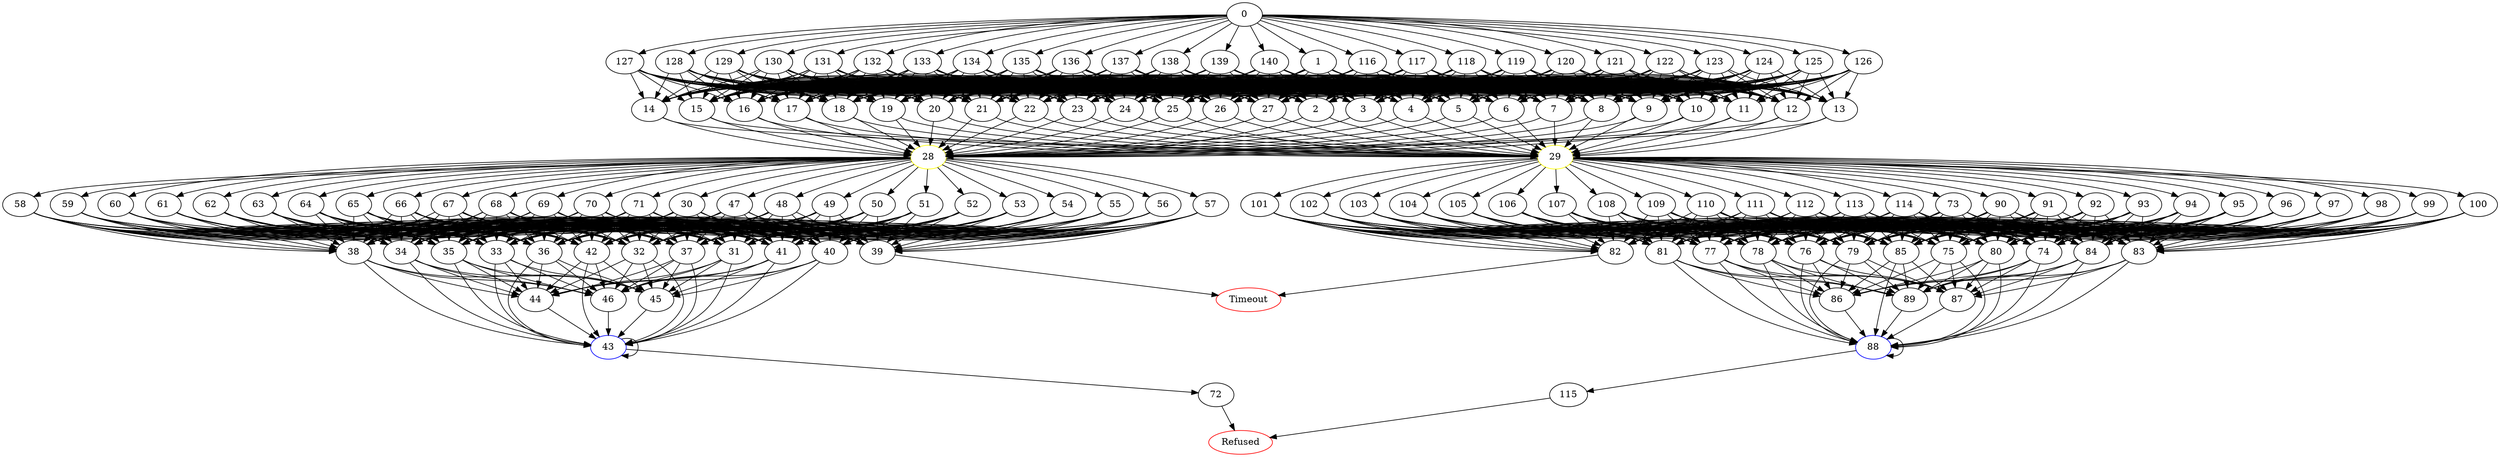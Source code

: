 digraph G {
	0 -> 1;
	0 -> 116;
	0 -> 117;
	0 -> 118;
	0 -> 119;
	0 -> 120;
	0 -> 121;
	0 -> 122;
	0 -> 123;
	0 -> 124;
	0 -> 125;
	0 -> 126;
	0 -> 127;
	0 -> 128;
	0 -> 129;
	0 -> 130;
	0 -> 131;
	0 -> 132;
	0 -> 133;
	0 -> 134;
	0 -> 135;
	0 -> 136;
	0 -> 137;
	0 -> 138;
	0 -> 139;
	0 -> 140;
	1 -> 2;
	1 -> 3;
	1 -> 4;
	1 -> 5;
	1 -> 6;
	1 -> 7;
	1 -> 8;
	1 -> 9;
	1 -> 10;
	1 -> 11;
	1 -> 12;
	1 -> 13;
	1 -> 14;
	1 -> 15;
	1 -> 16;
	1 -> 17;
	1 -> 18;
	1 -> 19;
	1 -> 20;
	1 -> 21;
	1 -> 22;
	1 -> 23;
	1 -> 24;
	1 -> 25;
	1 -> 26;
	1 -> 27;
	2 -> "28";
28 [color=yellow];
	2 -> "29";
29 [color=yellow];
	3 -> "28";
28 [color=yellow];
	3 -> "29";
29 [color=yellow];
	4 -> "28";
28 [color=yellow];
	4 -> "29";
29 [color=yellow];
	5 -> "28";
28 [color=yellow];
	5 -> "29";
29 [color=yellow];
	6 -> "28";
28 [color=yellow];
	6 -> "29";
29 [color=yellow];
	7 -> "28";
28 [color=yellow];
	7 -> "29";
29 [color=yellow];
	8 -> "28";
28 [color=yellow];
	8 -> "29";
29 [color=yellow];
	9 -> "28";
28 [color=yellow];
	9 -> "29";
29 [color=yellow];
	10 -> "28";
28 [color=yellow];
	10 -> "29";
29 [color=yellow];
	11 -> "28";
28 [color=yellow];
	11 -> "29";
29 [color=yellow];
	12 -> "28";
28 [color=yellow];
	12 -> "29";
29 [color=yellow];
	13 -> "28";
28 [color=yellow];
	13 -> "29";
29 [color=yellow];
	14 -> "28";
28 [color=yellow];
	14 -> "29";
29 [color=yellow];
	15 -> "28";
28 [color=yellow];
	15 -> "29";
29 [color=yellow];
	16 -> "28";
28 [color=yellow];
	16 -> "29";
29 [color=yellow];
	17 -> "28";
28 [color=yellow];
	17 -> "29";
29 [color=yellow];
	18 -> "28";
28 [color=yellow];
	18 -> "29";
29 [color=yellow];
	19 -> "28";
28 [color=yellow];
	19 -> "29";
29 [color=yellow];
	20 -> "28";
28 [color=yellow];
	20 -> "29";
29 [color=yellow];
	21 -> "28";
28 [color=yellow];
	21 -> "29";
29 [color=yellow];
	22 -> "28";
28 [color=yellow];
	22 -> "29";
29 [color=yellow];
	23 -> "28";
28 [color=yellow];
	23 -> "29";
29 [color=yellow];
	24 -> "28";
28 [color=yellow];
	24 -> "29";
29 [color=yellow];
	25 -> "28";
28 [color=yellow];
	25 -> "29";
29 [color=yellow];
	26 -> "28";
28 [color=yellow];
	26 -> "29";
29 [color=yellow];
	27 -> "28";
28 [color=yellow];
	27 -> "29";
29 [color=yellow];
	28 -> 30;
	28 -> 47;
	28 -> 48;
	28 -> 49;
	28 -> 50;
	28 -> 51;
	28 -> 52;
	28 -> 53;
	28 -> 54;
	28 -> 55;
	28 -> 56;
	28 -> 57;
	28 -> 58;
	28 -> 59;
	28 -> 60;
	28 -> 61;
	28 -> 62;
	28 -> 63;
	28 -> 64;
	28 -> 65;
	28 -> 66;
	28 -> 67;
	28 -> 68;
	28 -> 69;
	28 -> 70;
	28 -> 71;
	29 -> 73;
	29 -> 90;
	29 -> 91;
	29 -> 92;
	29 -> 93;
	29 -> 94;
	29 -> 95;
	29 -> 96;
	29 -> 97;
	29 -> 98;
	29 -> 99;
	29 -> 100;
	29 -> 101;
	29 -> 102;
	29 -> 103;
	29 -> 104;
	29 -> 105;
	29 -> 106;
	29 -> 107;
	29 -> 108;
	29 -> 109;
	29 -> 110;
	29 -> 111;
	29 -> 112;
	29 -> 113;
	29 -> 114;
	30 -> 31;
	30 -> 32;
	30 -> 33;
	30 -> 34;
	30 -> 35;
	30 -> 36;
	30 -> 37;
	30 -> 38;
	30 -> 39;
	30 -> 40;
	30 -> 41;
	30 -> 42;
	31 -> "43";
43 [color=blue];
	31 -> 44;
	31 -> 45;
	31 -> 46;
	32 -> "43";
43 [color=blue];
	32 -> 44;
	32 -> 45;
	32 -> 46;
	33 -> "43";
43 [color=blue];
	33 -> 44;
	33 -> 45;
	33 -> 46;
	34 -> "43";
43 [color=blue];
	34 -> 44;
	34 -> 45;
	34 -> 46;
	35 -> "43";
43 [color=blue];
	35 -> 44;
	35 -> 45;
	35 -> 46;
	36 -> "43";
43 [color=blue];
	36 -> 44;
	36 -> 45;
	36 -> 46;
	37 -> "43";
43 [color=blue];
	37 -> 44;
	37 -> 45;
	37 -> 46;
	38 -> "43";
43 [color=blue];
	38 -> 44;
	38 -> 45;
	38 -> 46;
	39 -> "Timeout";
Timeout [color=red];
	40 -> "43";
43 [color=blue];
	40 -> 44;
	40 -> 45;
	40 -> 46;
	41 -> "43";
43 [color=blue];
	41 -> 44;
	41 -> 45;
	41 -> 46;
	42 -> "43";
43 [color=blue];
	42 -> 44;
	42 -> 45;
	42 -> 46;
	43 -> "43";
43 [color=blue];
	43 -> 72;
	44 -> "43";
43 [color=blue];
	45 -> "43";
43 [color=blue];
	46 -> "43";
43 [color=blue];
	47 -> 31;
	47 -> 32;
	47 -> 33;
	47 -> 34;
	47 -> 35;
	47 -> 36;
	47 -> 37;
	47 -> 38;
	47 -> 39;
	47 -> 40;
	47 -> 41;
	47 -> 42;
	48 -> 31;
	48 -> 32;
	48 -> 33;
	48 -> 34;
	48 -> 35;
	48 -> 36;
	48 -> 37;
	48 -> 38;
	48 -> 39;
	48 -> 40;
	48 -> 41;
	48 -> 42;
	49 -> 31;
	49 -> 32;
	49 -> 33;
	49 -> 34;
	49 -> 35;
	49 -> 36;
	49 -> 37;
	49 -> 38;
	49 -> 39;
	49 -> 40;
	49 -> 41;
	49 -> 42;
	50 -> 31;
	50 -> 32;
	50 -> 33;
	50 -> 34;
	50 -> 35;
	50 -> 36;
	50 -> 37;
	50 -> 38;
	50 -> 39;
	50 -> 40;
	50 -> 41;
	50 -> 42;
	51 -> 31;
	51 -> 32;
	51 -> 33;
	51 -> 34;
	51 -> 35;
	51 -> 36;
	51 -> 37;
	51 -> 38;
	51 -> 39;
	51 -> 40;
	51 -> 41;
	51 -> 42;
	52 -> 31;
	52 -> 32;
	52 -> 33;
	52 -> 34;
	52 -> 35;
	52 -> 36;
	52 -> 37;
	52 -> 38;
	52 -> 39;
	52 -> 40;
	52 -> 41;
	52 -> 42;
	53 -> 31;
	53 -> 32;
	53 -> 33;
	53 -> 34;
	53 -> 35;
	53 -> 36;
	53 -> 37;
	53 -> 38;
	53 -> 39;
	53 -> 40;
	53 -> 41;
	53 -> 42;
	54 -> 31;
	54 -> 32;
	54 -> 33;
	54 -> 34;
	54 -> 35;
	54 -> 36;
	54 -> 37;
	54 -> 38;
	54 -> 39;
	54 -> 40;
	54 -> 41;
	54 -> 42;
	55 -> 31;
	55 -> 32;
	55 -> 33;
	55 -> 34;
	55 -> 35;
	55 -> 36;
	55 -> 37;
	55 -> 38;
	55 -> 39;
	55 -> 40;
	55 -> 41;
	55 -> 42;
	56 -> 31;
	56 -> 32;
	56 -> 33;
	56 -> 34;
	56 -> 35;
	56 -> 36;
	56 -> 37;
	56 -> 38;
	56 -> 39;
	56 -> 40;
	56 -> 41;
	56 -> 42;
	57 -> 31;
	57 -> 32;
	57 -> 33;
	57 -> 34;
	57 -> 35;
	57 -> 36;
	57 -> 37;
	57 -> 38;
	57 -> 39;
	57 -> 40;
	57 -> 41;
	57 -> 42;
	58 -> 31;
	58 -> 32;
	58 -> 33;
	58 -> 34;
	58 -> 35;
	58 -> 36;
	58 -> 37;
	58 -> 38;
	58 -> 39;
	58 -> 40;
	58 -> 41;
	58 -> 42;
	59 -> 31;
	59 -> 32;
	59 -> 33;
	59 -> 34;
	59 -> 35;
	59 -> 36;
	59 -> 37;
	59 -> 38;
	59 -> 39;
	59 -> 40;
	59 -> 41;
	59 -> 42;
	60 -> 31;
	60 -> 32;
	60 -> 33;
	60 -> 34;
	60 -> 35;
	60 -> 36;
	60 -> 37;
	60 -> 38;
	60 -> 39;
	60 -> 40;
	60 -> 41;
	60 -> 42;
	61 -> 31;
	61 -> 32;
	61 -> 33;
	61 -> 34;
	61 -> 35;
	61 -> 36;
	61 -> 37;
	61 -> 38;
	61 -> 39;
	61 -> 40;
	61 -> 41;
	61 -> 42;
	62 -> 31;
	62 -> 32;
	62 -> 33;
	62 -> 34;
	62 -> 35;
	62 -> 36;
	62 -> 37;
	62 -> 38;
	62 -> 39;
	62 -> 40;
	62 -> 41;
	62 -> 42;
	63 -> 31;
	63 -> 32;
	63 -> 33;
	63 -> 34;
	63 -> 35;
	63 -> 36;
	63 -> 37;
	63 -> 38;
	63 -> 39;
	63 -> 40;
	63 -> 41;
	63 -> 42;
	64 -> 31;
	64 -> 32;
	64 -> 33;
	64 -> 34;
	64 -> 35;
	64 -> 36;
	64 -> 37;
	64 -> 38;
	64 -> 39;
	64 -> 40;
	64 -> 41;
	64 -> 42;
	65 -> 31;
	65 -> 32;
	65 -> 33;
	65 -> 34;
	65 -> 35;
	65 -> 36;
	65 -> 37;
	65 -> 38;
	65 -> 39;
	65 -> 40;
	65 -> 41;
	65 -> 42;
	66 -> 31;
	66 -> 32;
	66 -> 33;
	66 -> 34;
	66 -> 35;
	66 -> 36;
	66 -> 37;
	66 -> 38;
	66 -> 39;
	66 -> 40;
	66 -> 41;
	66 -> 42;
	67 -> 31;
	67 -> 32;
	67 -> 33;
	67 -> 34;
	67 -> 35;
	67 -> 36;
	67 -> 37;
	67 -> 38;
	67 -> 39;
	67 -> 40;
	67 -> 41;
	67 -> 42;
	68 -> 31;
	68 -> 32;
	68 -> 33;
	68 -> 34;
	68 -> 35;
	68 -> 36;
	68 -> 37;
	68 -> 38;
	68 -> 39;
	68 -> 40;
	68 -> 41;
	68 -> 42;
	69 -> 31;
	69 -> 32;
	69 -> 33;
	69 -> 34;
	69 -> 35;
	69 -> 36;
	69 -> 37;
	69 -> 38;
	69 -> 39;
	69 -> 40;
	69 -> 41;
	69 -> 42;
	70 -> 31;
	70 -> 32;
	70 -> 33;
	70 -> 34;
	70 -> 35;
	70 -> 36;
	70 -> 37;
	70 -> 38;
	70 -> 39;
	70 -> 40;
	70 -> 41;
	70 -> 42;
	71 -> 31;
	71 -> 32;
	71 -> 33;
	71 -> 34;
	71 -> 35;
	71 -> 36;
	71 -> 37;
	71 -> 38;
	71 -> 39;
	71 -> 40;
	71 -> 41;
	71 -> 42;
	72 -> "Refused";
Refused [color=red];
	73 -> 74;
	73 -> 75;
	73 -> 76;
	73 -> 77;
	73 -> 78;
	73 -> 79;
	73 -> 80;
	73 -> 81;
	73 -> 82;
	73 -> 83;
	73 -> 84;
	73 -> 85;
	74 -> 86;
	74 -> 87;
	74 -> "88";
88 [color=blue];
	74 -> 89;
	75 -> 86;
	75 -> 87;
	75 -> "88";
88 [color=blue];
	75 -> 89;
	76 -> 86;
	76 -> 87;
	76 -> "88";
88 [color=blue];
	76 -> 89;
	77 -> 86;
	77 -> 87;
	77 -> "88";
88 [color=blue];
	77 -> 89;
	78 -> 86;
	78 -> 87;
	78 -> "88";
88 [color=blue];
	78 -> 89;
	79 -> 86;
	79 -> 87;
	79 -> "88";
88 [color=blue];
	79 -> 89;
	80 -> 86;
	80 -> 87;
	80 -> "88";
88 [color=blue];
	80 -> 89;
	81 -> 86;
	81 -> 87;
	81 -> "88";
88 [color=blue];
	81 -> 89;
	82 -> "Timeout";
Timeout [color=red];
	83 -> 86;
	83 -> 87;
	83 -> "88";
88 [color=blue];
	83 -> 89;
	84 -> 86;
	84 -> 87;
	84 -> "88";
88 [color=blue];
	84 -> 89;
	85 -> 86;
	85 -> 87;
	85 -> "88";
88 [color=blue];
	85 -> 89;
	86 -> "88";
88 [color=blue];
	87 -> "88";
88 [color=blue];
	88 -> "88";
88 [color=blue];
	88 -> 115;
	89 -> "88";
88 [color=blue];
	90 -> 74;
	90 -> 75;
	90 -> 76;
	90 -> 77;
	90 -> 78;
	90 -> 79;
	90 -> 80;
	90 -> 81;
	90 -> 82;
	90 -> 83;
	90 -> 84;
	90 -> 85;
	91 -> 74;
	91 -> 75;
	91 -> 76;
	91 -> 77;
	91 -> 78;
	91 -> 79;
	91 -> 80;
	91 -> 81;
	91 -> 82;
	91 -> 83;
	91 -> 84;
	91 -> 85;
	92 -> 74;
	92 -> 75;
	92 -> 76;
	92 -> 77;
	92 -> 78;
	92 -> 79;
	92 -> 80;
	92 -> 81;
	92 -> 82;
	92 -> 83;
	92 -> 84;
	92 -> 85;
	93 -> 74;
	93 -> 75;
	93 -> 76;
	93 -> 77;
	93 -> 78;
	93 -> 79;
	93 -> 80;
	93 -> 81;
	93 -> 82;
	93 -> 83;
	93 -> 84;
	93 -> 85;
	94 -> 74;
	94 -> 75;
	94 -> 76;
	94 -> 77;
	94 -> 78;
	94 -> 79;
	94 -> 80;
	94 -> 81;
	94 -> 82;
	94 -> 83;
	94 -> 84;
	94 -> 85;
	95 -> 74;
	95 -> 75;
	95 -> 76;
	95 -> 77;
	95 -> 78;
	95 -> 79;
	95 -> 80;
	95 -> 81;
	95 -> 82;
	95 -> 83;
	95 -> 84;
	95 -> 85;
	96 -> 74;
	96 -> 75;
	96 -> 76;
	96 -> 77;
	96 -> 78;
	96 -> 79;
	96 -> 80;
	96 -> 81;
	96 -> 82;
	96 -> 83;
	96 -> 84;
	96 -> 85;
	97 -> 74;
	97 -> 75;
	97 -> 76;
	97 -> 77;
	97 -> 78;
	97 -> 79;
	97 -> 80;
	97 -> 81;
	97 -> 82;
	97 -> 83;
	97 -> 84;
	97 -> 85;
	98 -> 74;
	98 -> 75;
	98 -> 76;
	98 -> 77;
	98 -> 78;
	98 -> 79;
	98 -> 80;
	98 -> 81;
	98 -> 82;
	98 -> 83;
	98 -> 84;
	98 -> 85;
	99 -> 74;
	99 -> 75;
	99 -> 76;
	99 -> 77;
	99 -> 78;
	99 -> 79;
	99 -> 80;
	99 -> 81;
	99 -> 82;
	99 -> 83;
	99 -> 84;
	99 -> 85;
	100 -> 74;
	100 -> 75;
	100 -> 76;
	100 -> 77;
	100 -> 78;
	100 -> 79;
	100 -> 80;
	100 -> 81;
	100 -> 82;
	100 -> 83;
	100 -> 84;
	100 -> 85;
	101 -> 74;
	101 -> 75;
	101 -> 76;
	101 -> 77;
	101 -> 78;
	101 -> 79;
	101 -> 80;
	101 -> 81;
	101 -> 82;
	101 -> 83;
	101 -> 84;
	101 -> 85;
	102 -> 74;
	102 -> 75;
	102 -> 76;
	102 -> 77;
	102 -> 78;
	102 -> 79;
	102 -> 80;
	102 -> 81;
	102 -> 82;
	102 -> 83;
	102 -> 84;
	102 -> 85;
	103 -> 74;
	103 -> 75;
	103 -> 76;
	103 -> 77;
	103 -> 78;
	103 -> 79;
	103 -> 80;
	103 -> 81;
	103 -> 82;
	103 -> 83;
	103 -> 84;
	103 -> 85;
	104 -> 74;
	104 -> 75;
	104 -> 76;
	104 -> 77;
	104 -> 78;
	104 -> 79;
	104 -> 80;
	104 -> 81;
	104 -> 82;
	104 -> 83;
	104 -> 84;
	104 -> 85;
	105 -> 74;
	105 -> 75;
	105 -> 76;
	105 -> 77;
	105 -> 78;
	105 -> 79;
	105 -> 80;
	105 -> 81;
	105 -> 82;
	105 -> 83;
	105 -> 84;
	105 -> 85;
	106 -> 74;
	106 -> 75;
	106 -> 76;
	106 -> 77;
	106 -> 78;
	106 -> 79;
	106 -> 80;
	106 -> 81;
	106 -> 82;
	106 -> 83;
	106 -> 84;
	106 -> 85;
	107 -> 74;
	107 -> 75;
	107 -> 76;
	107 -> 77;
	107 -> 78;
	107 -> 79;
	107 -> 80;
	107 -> 81;
	107 -> 82;
	107 -> 83;
	107 -> 84;
	107 -> 85;
	108 -> 74;
	108 -> 75;
	108 -> 76;
	108 -> 77;
	108 -> 78;
	108 -> 79;
	108 -> 80;
	108 -> 81;
	108 -> 82;
	108 -> 83;
	108 -> 84;
	108 -> 85;
	109 -> 74;
	109 -> 75;
	109 -> 76;
	109 -> 77;
	109 -> 78;
	109 -> 79;
	109 -> 80;
	109 -> 81;
	109 -> 82;
	109 -> 83;
	109 -> 84;
	109 -> 85;
	110 -> 74;
	110 -> 75;
	110 -> 76;
	110 -> 77;
	110 -> 78;
	110 -> 79;
	110 -> 80;
	110 -> 81;
	110 -> 82;
	110 -> 83;
	110 -> 84;
	110 -> 85;
	111 -> 74;
	111 -> 75;
	111 -> 76;
	111 -> 77;
	111 -> 78;
	111 -> 79;
	111 -> 80;
	111 -> 81;
	111 -> 82;
	111 -> 83;
	111 -> 84;
	111 -> 85;
	112 -> 74;
	112 -> 75;
	112 -> 76;
	112 -> 77;
	112 -> 78;
	112 -> 79;
	112 -> 80;
	112 -> 81;
	112 -> 82;
	112 -> 83;
	112 -> 84;
	112 -> 85;
	113 -> 74;
	113 -> 75;
	113 -> 76;
	113 -> 77;
	113 -> 78;
	113 -> 79;
	113 -> 80;
	113 -> 81;
	113 -> 82;
	113 -> 83;
	113 -> 84;
	113 -> 85;
	114 -> 74;
	114 -> 75;
	114 -> 76;
	114 -> 77;
	114 -> 78;
	114 -> 79;
	114 -> 80;
	114 -> 81;
	114 -> 82;
	114 -> 83;
	114 -> 84;
	114 -> 85;
	115 -> "Refused";
Refused [color=red];
	116 -> 2;
	116 -> 3;
	116 -> 4;
	116 -> 5;
	116 -> 6;
	116 -> 7;
	116 -> 8;
	116 -> 9;
	116 -> 10;
	116 -> 11;
	116 -> 12;
	116 -> 13;
	116 -> 14;
	116 -> 15;
	116 -> 16;
	116 -> 17;
	116 -> 18;
	116 -> 19;
	116 -> 20;
	116 -> 21;
	116 -> 22;
	116 -> 23;
	116 -> 24;
	116 -> 25;
	116 -> 26;
	116 -> 27;
	117 -> 2;
	117 -> 3;
	117 -> 4;
	117 -> 5;
	117 -> 6;
	117 -> 7;
	117 -> 8;
	117 -> 9;
	117 -> 10;
	117 -> 11;
	117 -> 12;
	117 -> 13;
	117 -> 14;
	117 -> 15;
	117 -> 16;
	117 -> 17;
	117 -> 18;
	117 -> 19;
	117 -> 20;
	117 -> 21;
	117 -> 22;
	117 -> 23;
	117 -> 24;
	117 -> 25;
	117 -> 26;
	117 -> 27;
	118 -> 2;
	118 -> 3;
	118 -> 4;
	118 -> 5;
	118 -> 6;
	118 -> 7;
	118 -> 8;
	118 -> 9;
	118 -> 10;
	118 -> 11;
	118 -> 12;
	118 -> 13;
	118 -> 14;
	118 -> 15;
	118 -> 16;
	118 -> 17;
	118 -> 18;
	118 -> 19;
	118 -> 20;
	118 -> 21;
	118 -> 22;
	118 -> 23;
	118 -> 24;
	118 -> 25;
	118 -> 26;
	118 -> 27;
	119 -> 2;
	119 -> 3;
	119 -> 4;
	119 -> 5;
	119 -> 6;
	119 -> 7;
	119 -> 8;
	119 -> 9;
	119 -> 10;
	119 -> 11;
	119 -> 12;
	119 -> 13;
	119 -> 14;
	119 -> 15;
	119 -> 16;
	119 -> 17;
	119 -> 18;
	119 -> 19;
	119 -> 20;
	119 -> 21;
	119 -> 22;
	119 -> 23;
	119 -> 24;
	119 -> 25;
	119 -> 26;
	119 -> 27;
	120 -> 2;
	120 -> 3;
	120 -> 4;
	120 -> 5;
	120 -> 6;
	120 -> 7;
	120 -> 8;
	120 -> 9;
	120 -> 10;
	120 -> 11;
	120 -> 12;
	120 -> 13;
	120 -> 14;
	120 -> 15;
	120 -> 16;
	120 -> 17;
	120 -> 18;
	120 -> 19;
	120 -> 20;
	120 -> 21;
	120 -> 22;
	120 -> 23;
	120 -> 24;
	120 -> 25;
	120 -> 26;
	120 -> 27;
	121 -> 2;
	121 -> 3;
	121 -> 4;
	121 -> 5;
	121 -> 6;
	121 -> 7;
	121 -> 8;
	121 -> 9;
	121 -> 10;
	121 -> 11;
	121 -> 12;
	121 -> 13;
	121 -> 14;
	121 -> 15;
	121 -> 16;
	121 -> 17;
	121 -> 18;
	121 -> 19;
	121 -> 20;
	121 -> 21;
	121 -> 22;
	121 -> 23;
	121 -> 24;
	121 -> 25;
	121 -> 26;
	121 -> 27;
	122 -> 2;
	122 -> 3;
	122 -> 4;
	122 -> 5;
	122 -> 6;
	122 -> 7;
	122 -> 8;
	122 -> 9;
	122 -> 10;
	122 -> 11;
	122 -> 12;
	122 -> 13;
	122 -> 14;
	122 -> 15;
	122 -> 16;
	122 -> 17;
	122 -> 18;
	122 -> 19;
	122 -> 20;
	122 -> 21;
	122 -> 22;
	122 -> 23;
	122 -> 24;
	122 -> 25;
	122 -> 26;
	122 -> 27;
	123 -> 2;
	123 -> 3;
	123 -> 4;
	123 -> 5;
	123 -> 6;
	123 -> 7;
	123 -> 8;
	123 -> 9;
	123 -> 10;
	123 -> 11;
	123 -> 12;
	123 -> 13;
	123 -> 14;
	123 -> 15;
	123 -> 16;
	123 -> 17;
	123 -> 18;
	123 -> 19;
	123 -> 20;
	123 -> 21;
	123 -> 22;
	123 -> 23;
	123 -> 24;
	123 -> 25;
	123 -> 26;
	123 -> 27;
	124 -> 2;
	124 -> 3;
	124 -> 4;
	124 -> 5;
	124 -> 6;
	124 -> 7;
	124 -> 8;
	124 -> 9;
	124 -> 10;
	124 -> 11;
	124 -> 12;
	124 -> 13;
	124 -> 14;
	124 -> 15;
	124 -> 16;
	124 -> 17;
	124 -> 18;
	124 -> 19;
	124 -> 20;
	124 -> 21;
	124 -> 22;
	124 -> 23;
	124 -> 24;
	124 -> 25;
	124 -> 26;
	124 -> 27;
	125 -> 2;
	125 -> 3;
	125 -> 4;
	125 -> 5;
	125 -> 6;
	125 -> 7;
	125 -> 8;
	125 -> 9;
	125 -> 10;
	125 -> 11;
	125 -> 12;
	125 -> 13;
	125 -> 14;
	125 -> 15;
	125 -> 16;
	125 -> 17;
	125 -> 18;
	125 -> 19;
	125 -> 20;
	125 -> 21;
	125 -> 22;
	125 -> 23;
	125 -> 24;
	125 -> 25;
	125 -> 26;
	125 -> 27;
	126 -> 2;
	126 -> 3;
	126 -> 4;
	126 -> 5;
	126 -> 6;
	126 -> 7;
	126 -> 8;
	126 -> 9;
	126 -> 10;
	126 -> 11;
	126 -> 12;
	126 -> 13;
	126 -> 14;
	126 -> 15;
	126 -> 16;
	126 -> 17;
	126 -> 18;
	126 -> 19;
	126 -> 20;
	126 -> 21;
	126 -> 22;
	126 -> 23;
	126 -> 24;
	126 -> 25;
	126 -> 26;
	126 -> 27;
	127 -> 2;
	127 -> 3;
	127 -> 4;
	127 -> 5;
	127 -> 6;
	127 -> 7;
	127 -> 8;
	127 -> 9;
	127 -> 10;
	127 -> 11;
	127 -> 12;
	127 -> 13;
	127 -> 14;
	127 -> 15;
	127 -> 16;
	127 -> 17;
	127 -> 18;
	127 -> 19;
	127 -> 20;
	127 -> 21;
	127 -> 22;
	127 -> 23;
	127 -> 24;
	127 -> 25;
	127 -> 26;
	127 -> 27;
	128 -> 2;
	128 -> 3;
	128 -> 4;
	128 -> 5;
	128 -> 6;
	128 -> 7;
	128 -> 8;
	128 -> 9;
	128 -> 10;
	128 -> 11;
	128 -> 12;
	128 -> 13;
	128 -> 14;
	128 -> 15;
	128 -> 16;
	128 -> 17;
	128 -> 18;
	128 -> 19;
	128 -> 20;
	128 -> 21;
	128 -> 22;
	128 -> 23;
	128 -> 24;
	128 -> 25;
	128 -> 26;
	128 -> 27;
	129 -> 2;
	129 -> 3;
	129 -> 4;
	129 -> 5;
	129 -> 6;
	129 -> 7;
	129 -> 8;
	129 -> 9;
	129 -> 10;
	129 -> 11;
	129 -> 12;
	129 -> 13;
	129 -> 14;
	129 -> 15;
	129 -> 16;
	129 -> 17;
	129 -> 18;
	129 -> 19;
	129 -> 20;
	129 -> 21;
	129 -> 22;
	129 -> 23;
	129 -> 24;
	129 -> 25;
	129 -> 26;
	129 -> 27;
	130 -> 2;
	130 -> 3;
	130 -> 4;
	130 -> 5;
	130 -> 6;
	130 -> 7;
	130 -> 8;
	130 -> 9;
	130 -> 10;
	130 -> 11;
	130 -> 12;
	130 -> 13;
	130 -> 14;
	130 -> 15;
	130 -> 16;
	130 -> 17;
	130 -> 18;
	130 -> 19;
	130 -> 20;
	130 -> 21;
	130 -> 22;
	130 -> 23;
	130 -> 24;
	130 -> 25;
	130 -> 26;
	130 -> 27;
	131 -> 2;
	131 -> 3;
	131 -> 4;
	131 -> 5;
	131 -> 6;
	131 -> 7;
	131 -> 8;
	131 -> 9;
	131 -> 10;
	131 -> 11;
	131 -> 12;
	131 -> 13;
	131 -> 14;
	131 -> 15;
	131 -> 16;
	131 -> 17;
	131 -> 18;
	131 -> 19;
	131 -> 20;
	131 -> 21;
	131 -> 22;
	131 -> 23;
	131 -> 24;
	131 -> 25;
	131 -> 26;
	131 -> 27;
	132 -> 2;
	132 -> 3;
	132 -> 4;
	132 -> 5;
	132 -> 6;
	132 -> 7;
	132 -> 8;
	132 -> 9;
	132 -> 10;
	132 -> 11;
	132 -> 12;
	132 -> 13;
	132 -> 14;
	132 -> 15;
	132 -> 16;
	132 -> 17;
	132 -> 18;
	132 -> 19;
	132 -> 20;
	132 -> 21;
	132 -> 22;
	132 -> 23;
	132 -> 24;
	132 -> 25;
	132 -> 26;
	132 -> 27;
	133 -> 2;
	133 -> 3;
	133 -> 4;
	133 -> 5;
	133 -> 6;
	133 -> 7;
	133 -> 8;
	133 -> 9;
	133 -> 10;
	133 -> 11;
	133 -> 12;
	133 -> 13;
	133 -> 14;
	133 -> 15;
	133 -> 16;
	133 -> 17;
	133 -> 18;
	133 -> 19;
	133 -> 20;
	133 -> 21;
	133 -> 22;
	133 -> 23;
	133 -> 24;
	133 -> 25;
	133 -> 26;
	133 -> 27;
	134 -> 2;
	134 -> 3;
	134 -> 4;
	134 -> 5;
	134 -> 6;
	134 -> 7;
	134 -> 8;
	134 -> 9;
	134 -> 10;
	134 -> 11;
	134 -> 12;
	134 -> 13;
	134 -> 14;
	134 -> 15;
	134 -> 16;
	134 -> 17;
	134 -> 18;
	134 -> 19;
	134 -> 20;
	134 -> 21;
	134 -> 22;
	134 -> 23;
	134 -> 24;
	134 -> 25;
	134 -> 26;
	134 -> 27;
	135 -> 2;
	135 -> 3;
	135 -> 4;
	135 -> 5;
	135 -> 6;
	135 -> 7;
	135 -> 8;
	135 -> 9;
	135 -> 10;
	135 -> 11;
	135 -> 12;
	135 -> 13;
	135 -> 14;
	135 -> 15;
	135 -> 16;
	135 -> 17;
	135 -> 18;
	135 -> 19;
	135 -> 20;
	135 -> 21;
	135 -> 22;
	135 -> 23;
	135 -> 24;
	135 -> 25;
	135 -> 26;
	135 -> 27;
	136 -> 2;
	136 -> 3;
	136 -> 4;
	136 -> 5;
	136 -> 6;
	136 -> 7;
	136 -> 8;
	136 -> 9;
	136 -> 10;
	136 -> 11;
	136 -> 12;
	136 -> 13;
	136 -> 14;
	136 -> 15;
	136 -> 16;
	136 -> 17;
	136 -> 18;
	136 -> 19;
	136 -> 20;
	136 -> 21;
	136 -> 22;
	136 -> 23;
	136 -> 24;
	136 -> 25;
	136 -> 26;
	136 -> 27;
	137 -> 2;
	137 -> 3;
	137 -> 4;
	137 -> 5;
	137 -> 6;
	137 -> 7;
	137 -> 8;
	137 -> 9;
	137 -> 10;
	137 -> 11;
	137 -> 12;
	137 -> 13;
	137 -> 14;
	137 -> 15;
	137 -> 16;
	137 -> 17;
	137 -> 18;
	137 -> 19;
	137 -> 20;
	137 -> 21;
	137 -> 22;
	137 -> 23;
	137 -> 24;
	137 -> 25;
	137 -> 26;
	137 -> 27;
	138 -> 2;
	138 -> 3;
	138 -> 4;
	138 -> 5;
	138 -> 6;
	138 -> 7;
	138 -> 8;
	138 -> 9;
	138 -> 10;
	138 -> 11;
	138 -> 12;
	138 -> 13;
	138 -> 14;
	138 -> 15;
	138 -> 16;
	138 -> 17;
	138 -> 18;
	138 -> 19;
	138 -> 20;
	138 -> 21;
	138 -> 22;
	138 -> 23;
	138 -> 24;
	138 -> 25;
	138 -> 26;
	138 -> 27;
	139 -> 2;
	139 -> 3;
	139 -> 4;
	139 -> 5;
	139 -> 6;
	139 -> 7;
	139 -> 8;
	139 -> 9;
	139 -> 10;
	139 -> 11;
	139 -> 12;
	139 -> 13;
	139 -> 14;
	139 -> 15;
	139 -> 16;
	139 -> 17;
	139 -> 18;
	139 -> 19;
	139 -> 20;
	139 -> 21;
	139 -> 22;
	139 -> 23;
	139 -> 24;
	139 -> 25;
	139 -> 26;
	139 -> 27;
	140 -> 2;
	140 -> 3;
	140 -> 4;
	140 -> 5;
	140 -> 6;
	140 -> 7;
	140 -> 8;
	140 -> 9;
	140 -> 10;
	140 -> 11;
	140 -> 12;
	140 -> 13;
	140 -> 14;
	140 -> 15;
	140 -> 16;
	140 -> 17;
	140 -> 18;
	140 -> 19;
	140 -> 20;
	140 -> 21;
	140 -> 22;
	140 -> 23;
	140 -> 24;
	140 -> 25;
	140 -> 26;
	140 -> 27;
}